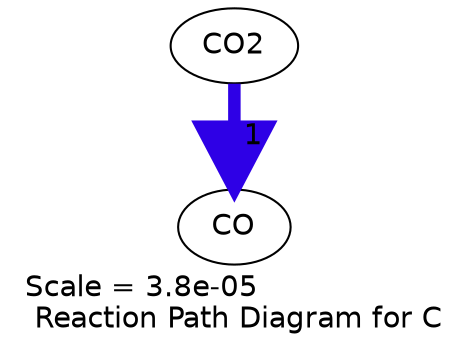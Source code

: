 digraph reaction_paths {
center=1;
s15 -> s14[fontname="Helvetica", penwidth=6, arrowsize=3, color="0.7, 1.5, 0.9"
, label=" 1"];
s14 [ fontname="Helvetica", label="CO"];
s15 [ fontname="Helvetica", label="CO2"];
 label = "Scale = 3.8e-05\l Reaction Path Diagram for C";
 fontname = "Helvetica";
}
